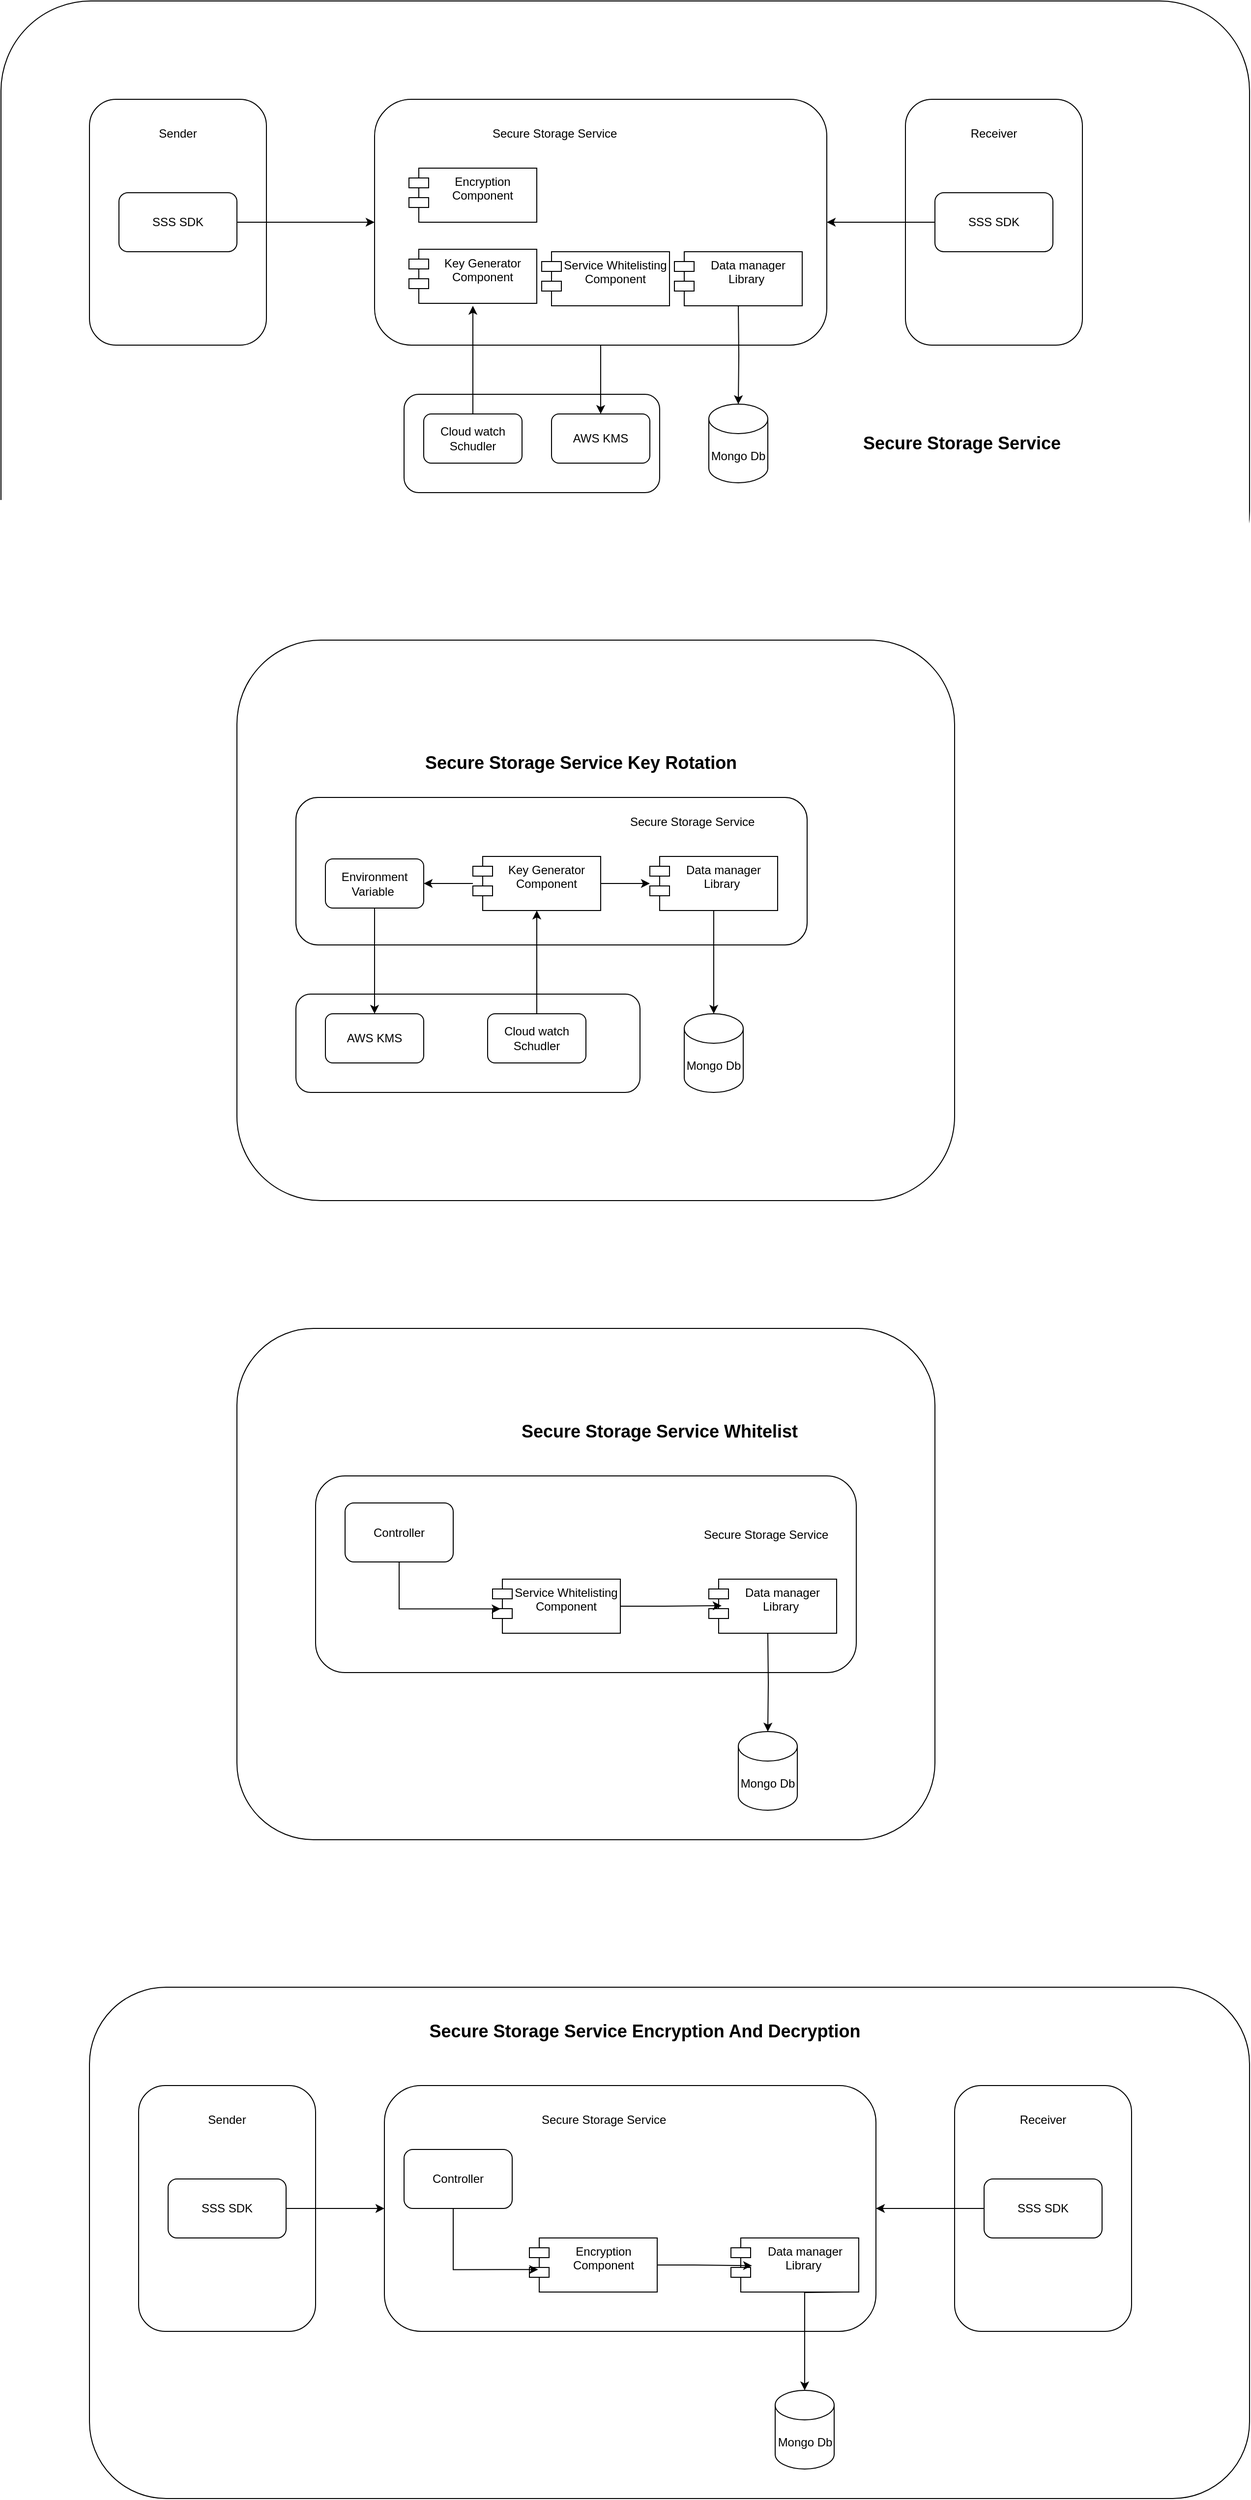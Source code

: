 <mxfile version="24.3.1" type="github">
  <diagram name="Page-1" id="t5791eXkBowNAjBtWBt3">
    <mxGraphModel dx="3676" dy="1394" grid="1" gridSize="10" guides="1" tooltips="1" connect="1" arrows="1" fold="1" page="1" pageScale="1" pageWidth="850" pageHeight="1100" math="0" shadow="0">
      <root>
        <mxCell id="0" />
        <mxCell id="1" parent="0" />
        <mxCell id="cZts-r7HTPAZpy25Qah7-37" value="" style="rounded=1;whiteSpace=wrap;html=1;" vertex="1" parent="1">
          <mxGeometry x="100" y="740" width="730" height="570" as="geometry" />
        </mxCell>
        <mxCell id="cZts-r7HTPAZpy25Qah7-23" value="" style="rounded=1;whiteSpace=wrap;html=1;" vertex="1" parent="1">
          <mxGeometry x="-140" y="90" width="1270" height="610" as="geometry" />
        </mxCell>
        <mxCell id="w8yzD8-JY_WNigiYfDwi-17" value="" style="rounded=1;whiteSpace=wrap;html=1;" parent="1" vertex="1">
          <mxGeometry x="270" y="490" width="260" height="100" as="geometry" />
        </mxCell>
        <mxCell id="cZts-r7HTPAZpy25Qah7-11" style="edgeStyle=orthogonalEdgeStyle;rounded=0;orthogonalLoop=1;jettySize=auto;html=1;" edge="1" parent="1" source="w8yzD8-JY_WNigiYfDwi-4" target="w8yzD8-JY_WNigiYfDwi-18">
          <mxGeometry relative="1" as="geometry" />
        </mxCell>
        <mxCell id="w8yzD8-JY_WNigiYfDwi-4" value="" style="rounded=1;whiteSpace=wrap;html=1;" parent="1" vertex="1">
          <mxGeometry x="240" y="190" width="460" height="250" as="geometry" />
        </mxCell>
        <mxCell id="w8yzD8-JY_WNigiYfDwi-11" value="Mongo Db" style="shape=cylinder3;whiteSpace=wrap;html=1;boundedLbl=1;backgroundOutline=1;size=15;" parent="1" vertex="1">
          <mxGeometry x="580" y="500" width="60" height="80" as="geometry" />
        </mxCell>
        <mxCell id="w8yzD8-JY_WNigiYfDwi-12" style="edgeStyle=orthogonalEdgeStyle;rounded=0;orthogonalLoop=1;jettySize=auto;html=1;entryX=0.5;entryY=0;entryDx=0;entryDy=0;entryPerimeter=0;" parent="1" target="w8yzD8-JY_WNigiYfDwi-11" edge="1">
          <mxGeometry relative="1" as="geometry">
            <mxPoint x="610" y="400" as="sourcePoint" />
          </mxGeometry>
        </mxCell>
        <mxCell id="w8yzD8-JY_WNigiYfDwi-18" value="AWS KMS" style="rounded=1;whiteSpace=wrap;html=1;" parent="1" vertex="1">
          <mxGeometry x="420" y="510" width="100" height="50" as="geometry" />
        </mxCell>
        <mxCell id="cZts-r7HTPAZpy25Qah7-13" style="edgeStyle=orthogonalEdgeStyle;rounded=0;orthogonalLoop=1;jettySize=auto;html=1;entryX=0.5;entryY=1;entryDx=0;entryDy=0;" edge="1" parent="1" source="w8yzD8-JY_WNigiYfDwi-19">
          <mxGeometry relative="1" as="geometry">
            <mxPoint x="340" y="400" as="targetPoint" />
          </mxGeometry>
        </mxCell>
        <mxCell id="w8yzD8-JY_WNigiYfDwi-19" value="Cloud watch Schudler" style="rounded=1;whiteSpace=wrap;html=1;" parent="1" vertex="1">
          <mxGeometry x="290" y="510" width="100" height="50" as="geometry" />
        </mxCell>
        <mxCell id="cZts-r7HTPAZpy25Qah7-1" value="" style="rounded=1;whiteSpace=wrap;html=1;" vertex="1" parent="1">
          <mxGeometry x="-50" y="190" width="180" height="250" as="geometry" />
        </mxCell>
        <mxCell id="cZts-r7HTPAZpy25Qah7-6" style="edgeStyle=orthogonalEdgeStyle;rounded=0;orthogonalLoop=1;jettySize=auto;html=1;entryX=0;entryY=0.5;entryDx=0;entryDy=0;" edge="1" parent="1" source="cZts-r7HTPAZpy25Qah7-2" target="w8yzD8-JY_WNigiYfDwi-4">
          <mxGeometry relative="1" as="geometry" />
        </mxCell>
        <mxCell id="cZts-r7HTPAZpy25Qah7-2" value="SSS SDK" style="rounded=1;whiteSpace=wrap;html=1;" vertex="1" parent="1">
          <mxGeometry x="-20" y="285" width="120" height="60" as="geometry" />
        </mxCell>
        <mxCell id="cZts-r7HTPAZpy25Qah7-3" value="Sender" style="text;html=1;align=center;verticalAlign=middle;whiteSpace=wrap;rounded=0;" vertex="1" parent="1">
          <mxGeometry x="10" y="210" width="60" height="30" as="geometry" />
        </mxCell>
        <mxCell id="cZts-r7HTPAZpy25Qah7-4" value="Secure Storage Service&amp;nbsp;" style="text;html=1;align=center;verticalAlign=middle;whiteSpace=wrap;rounded=0;" vertex="1" parent="1">
          <mxGeometry x="340" y="210" width="170" height="30" as="geometry" />
        </mxCell>
        <mxCell id="cZts-r7HTPAZpy25Qah7-7" value="" style="rounded=1;whiteSpace=wrap;html=1;" vertex="1" parent="1">
          <mxGeometry x="780" y="190" width="180" height="250" as="geometry" />
        </mxCell>
        <mxCell id="cZts-r7HTPAZpy25Qah7-10" style="edgeStyle=orthogonalEdgeStyle;rounded=0;orthogonalLoop=1;jettySize=auto;html=1;entryX=1;entryY=0.5;entryDx=0;entryDy=0;" edge="1" parent="1" source="cZts-r7HTPAZpy25Qah7-8" target="w8yzD8-JY_WNigiYfDwi-4">
          <mxGeometry relative="1" as="geometry" />
        </mxCell>
        <mxCell id="cZts-r7HTPAZpy25Qah7-8" value="SSS SDK" style="rounded=1;whiteSpace=wrap;html=1;" vertex="1" parent="1">
          <mxGeometry x="810" y="285" width="120" height="60" as="geometry" />
        </mxCell>
        <mxCell id="cZts-r7HTPAZpy25Qah7-9" value="Receiver" style="text;html=1;align=center;verticalAlign=middle;whiteSpace=wrap;rounded=0;" vertex="1" parent="1">
          <mxGeometry x="840" y="210" width="60" height="30" as="geometry" />
        </mxCell>
        <mxCell id="cZts-r7HTPAZpy25Qah7-12" style="edgeStyle=orthogonalEdgeStyle;rounded=0;orthogonalLoop=1;jettySize=auto;html=1;exitX=0.5;exitY=1;exitDx=0;exitDy=0;" edge="1" parent="1" source="w8yzD8-JY_WNigiYfDwi-18" target="w8yzD8-JY_WNigiYfDwi-18">
          <mxGeometry relative="1" as="geometry" />
        </mxCell>
        <mxCell id="cZts-r7HTPAZpy25Qah7-14" value="Service Whitelisting Component" style="shape=module;align=left;spacingLeft=20;align=center;verticalAlign=top;whiteSpace=wrap;html=1;" vertex="1" parent="1">
          <mxGeometry x="410" y="345" width="130" height="55" as="geometry" />
        </mxCell>
        <mxCell id="cZts-r7HTPAZpy25Qah7-15" value="Data manager Library&amp;nbsp;" style="shape=module;align=left;spacingLeft=20;align=center;verticalAlign=top;whiteSpace=wrap;html=1;" vertex="1" parent="1">
          <mxGeometry x="545" y="345" width="130" height="55" as="geometry" />
        </mxCell>
        <mxCell id="cZts-r7HTPAZpy25Qah7-17" value="Encryption Component" style="shape=module;align=left;spacingLeft=20;align=center;verticalAlign=top;whiteSpace=wrap;html=1;" vertex="1" parent="1">
          <mxGeometry x="275" y="260" width="130" height="55" as="geometry" />
        </mxCell>
        <mxCell id="cZts-r7HTPAZpy25Qah7-18" value="Key Generator Component" style="shape=module;align=left;spacingLeft=20;align=center;verticalAlign=top;whiteSpace=wrap;html=1;" vertex="1" parent="1">
          <mxGeometry x="275" y="342.5" width="130" height="55" as="geometry" />
        </mxCell>
        <mxCell id="cZts-r7HTPAZpy25Qah7-24" value="&lt;font style=&quot;font-size: 18px;&quot;&gt;Secure Storage Service&amp;nbsp;&lt;/font&gt;" style="text;html=1;align=center;verticalAlign=middle;whiteSpace=wrap;rounded=0;fontStyle=1" vertex="1" parent="1">
          <mxGeometry x="730" y="525" width="220" height="30" as="geometry" />
        </mxCell>
        <mxCell id="cZts-r7HTPAZpy25Qah7-26" value="" style="rounded=1;whiteSpace=wrap;html=1;" vertex="1" parent="1">
          <mxGeometry x="160" y="1100" width="350" height="100" as="geometry" />
        </mxCell>
        <mxCell id="cZts-r7HTPAZpy25Qah7-27" value="" style="rounded=1;whiteSpace=wrap;html=1;" vertex="1" parent="1">
          <mxGeometry x="160" y="900" width="520" height="150" as="geometry" />
        </mxCell>
        <mxCell id="cZts-r7HTPAZpy25Qah7-28" value="Mongo Db" style="shape=cylinder3;whiteSpace=wrap;html=1;boundedLbl=1;backgroundOutline=1;size=15;" vertex="1" parent="1">
          <mxGeometry x="555" y="1120" width="60" height="80" as="geometry" />
        </mxCell>
        <mxCell id="cZts-r7HTPAZpy25Qah7-34" style="edgeStyle=orthogonalEdgeStyle;rounded=0;orthogonalLoop=1;jettySize=auto;html=1;entryX=0.5;entryY=1;entryDx=0;entryDy=0;" edge="1" parent="1" source="cZts-r7HTPAZpy25Qah7-30" target="cZts-r7HTPAZpy25Qah7-33">
          <mxGeometry relative="1" as="geometry" />
        </mxCell>
        <mxCell id="cZts-r7HTPAZpy25Qah7-30" value="Cloud watch Schudler" style="rounded=1;whiteSpace=wrap;html=1;" vertex="1" parent="1">
          <mxGeometry x="355" y="1120" width="100" height="50" as="geometry" />
        </mxCell>
        <mxCell id="cZts-r7HTPAZpy25Qah7-31" value="Secure Storage Service&amp;nbsp;" style="text;html=1;align=center;verticalAlign=middle;whiteSpace=wrap;rounded=0;" vertex="1" parent="1">
          <mxGeometry x="480" y="910" width="170" height="30" as="geometry" />
        </mxCell>
        <mxCell id="cZts-r7HTPAZpy25Qah7-32" value="Data manager Library&amp;nbsp;" style="shape=module;align=left;spacingLeft=20;align=center;verticalAlign=top;whiteSpace=wrap;html=1;" vertex="1" parent="1">
          <mxGeometry x="520" y="960" width="130" height="55" as="geometry" />
        </mxCell>
        <mxCell id="cZts-r7HTPAZpy25Qah7-35" style="edgeStyle=orthogonalEdgeStyle;rounded=0;orthogonalLoop=1;jettySize=auto;html=1;" edge="1" parent="1" source="cZts-r7HTPAZpy25Qah7-33" target="cZts-r7HTPAZpy25Qah7-32">
          <mxGeometry relative="1" as="geometry" />
        </mxCell>
        <mxCell id="cZts-r7HTPAZpy25Qah7-122" style="edgeStyle=orthogonalEdgeStyle;rounded=0;orthogonalLoop=1;jettySize=auto;html=1;entryX=1;entryY=0.5;entryDx=0;entryDy=0;" edge="1" parent="1" source="cZts-r7HTPAZpy25Qah7-33" target="cZts-r7HTPAZpy25Qah7-42">
          <mxGeometry relative="1" as="geometry" />
        </mxCell>
        <mxCell id="cZts-r7HTPAZpy25Qah7-33" value="Key Generator Component" style="shape=module;align=left;spacingLeft=20;align=center;verticalAlign=top;whiteSpace=wrap;html=1;" vertex="1" parent="1">
          <mxGeometry x="340" y="960" width="130" height="55" as="geometry" />
        </mxCell>
        <mxCell id="cZts-r7HTPAZpy25Qah7-36" style="edgeStyle=orthogonalEdgeStyle;rounded=0;orthogonalLoop=1;jettySize=auto;html=1;entryX=0.5;entryY=0;entryDx=0;entryDy=0;entryPerimeter=0;" edge="1" parent="1" source="cZts-r7HTPAZpy25Qah7-32" target="cZts-r7HTPAZpy25Qah7-28">
          <mxGeometry relative="1" as="geometry" />
        </mxCell>
        <mxCell id="cZts-r7HTPAZpy25Qah7-38" value="&lt;span style=&quot;font-size: 18px; font-weight: 700;&quot;&gt;Secure Storage Service Key Rotation&lt;/span&gt;" style="text;html=1;align=center;verticalAlign=middle;whiteSpace=wrap;rounded=0;" vertex="1" parent="1">
          <mxGeometry x="285" y="850" width="330" height="30" as="geometry" />
        </mxCell>
        <mxCell id="cZts-r7HTPAZpy25Qah7-40" value="AWS KMS" style="rounded=1;whiteSpace=wrap;html=1;" vertex="1" parent="1">
          <mxGeometry x="190" y="1120" width="100" height="50" as="geometry" />
        </mxCell>
        <mxCell id="cZts-r7HTPAZpy25Qah7-43" style="edgeStyle=orthogonalEdgeStyle;rounded=0;orthogonalLoop=1;jettySize=auto;html=1;" edge="1" parent="1" source="cZts-r7HTPAZpy25Qah7-42" target="cZts-r7HTPAZpy25Qah7-40">
          <mxGeometry relative="1" as="geometry" />
        </mxCell>
        <mxCell id="cZts-r7HTPAZpy25Qah7-42" value="Environment Variable&amp;nbsp;" style="rounded=1;whiteSpace=wrap;html=1;" vertex="1" parent="1">
          <mxGeometry x="190" y="962.5" width="100" height="50" as="geometry" />
        </mxCell>
        <mxCell id="cZts-r7HTPAZpy25Qah7-44" value="" style="rounded=1;whiteSpace=wrap;html=1;" vertex="1" parent="1">
          <mxGeometry x="100" y="1440" width="710" height="520" as="geometry" />
        </mxCell>
        <mxCell id="cZts-r7HTPAZpy25Qah7-47" value="" style="rounded=1;whiteSpace=wrap;html=1;" vertex="1" parent="1">
          <mxGeometry x="180" y="1590" width="550" height="200" as="geometry" />
        </mxCell>
        <mxCell id="cZts-r7HTPAZpy25Qah7-48" value="Mongo Db" style="shape=cylinder3;whiteSpace=wrap;html=1;boundedLbl=1;backgroundOutline=1;size=15;" vertex="1" parent="1">
          <mxGeometry x="610" y="1850" width="60" height="80" as="geometry" />
        </mxCell>
        <mxCell id="cZts-r7HTPAZpy25Qah7-49" style="edgeStyle=orthogonalEdgeStyle;rounded=0;orthogonalLoop=1;jettySize=auto;html=1;entryX=0.5;entryY=0;entryDx=0;entryDy=0;entryPerimeter=0;" edge="1" parent="1" target="cZts-r7HTPAZpy25Qah7-48">
          <mxGeometry relative="1" as="geometry">
            <mxPoint x="640" y="1750" as="sourcePoint" />
          </mxGeometry>
        </mxCell>
        <mxCell id="cZts-r7HTPAZpy25Qah7-57" value="Secure Storage Service&amp;nbsp;" style="text;html=1;align=center;verticalAlign=middle;whiteSpace=wrap;rounded=0;" vertex="1" parent="1">
          <mxGeometry x="555" y="1635" width="170" height="30" as="geometry" />
        </mxCell>
        <mxCell id="cZts-r7HTPAZpy25Qah7-62" style="edgeStyle=orthogonalEdgeStyle;rounded=0;orthogonalLoop=1;jettySize=auto;html=1;exitX=0.5;exitY=1;exitDx=0;exitDy=0;" edge="1" parent="1">
          <mxGeometry relative="1" as="geometry">
            <mxPoint x="500" y="1910" as="sourcePoint" />
            <mxPoint x="500" y="1910" as="targetPoint" />
          </mxGeometry>
        </mxCell>
        <mxCell id="cZts-r7HTPAZpy25Qah7-63" value="Service Whitelisting Component" style="shape=module;align=left;spacingLeft=20;align=center;verticalAlign=top;whiteSpace=wrap;html=1;" vertex="1" parent="1">
          <mxGeometry x="360" y="1695" width="130" height="55" as="geometry" />
        </mxCell>
        <mxCell id="cZts-r7HTPAZpy25Qah7-64" value="Data manager Library&amp;nbsp;" style="shape=module;align=left;spacingLeft=20;align=center;verticalAlign=top;whiteSpace=wrap;html=1;" vertex="1" parent="1">
          <mxGeometry x="580" y="1695" width="130" height="55" as="geometry" />
        </mxCell>
        <mxCell id="cZts-r7HTPAZpy25Qah7-68" value="&lt;font style=&quot;font-size: 18px;&quot;&gt;Secure Storage Service Whitelist&amp;nbsp;&lt;/font&gt;" style="text;html=1;align=center;verticalAlign=middle;whiteSpace=wrap;rounded=0;fontStyle=1" vertex="1" parent="1">
          <mxGeometry x="385" y="1530" width="295" height="30" as="geometry" />
        </mxCell>
        <mxCell id="cZts-r7HTPAZpy25Qah7-70" style="edgeStyle=orthogonalEdgeStyle;rounded=0;orthogonalLoop=1;jettySize=auto;html=1;entryX=0.1;entryY=0.491;entryDx=0;entryDy=0;entryPerimeter=0;" edge="1" parent="1" source="cZts-r7HTPAZpy25Qah7-63" target="cZts-r7HTPAZpy25Qah7-64">
          <mxGeometry relative="1" as="geometry" />
        </mxCell>
        <mxCell id="cZts-r7HTPAZpy25Qah7-95" value="" style="rounded=1;whiteSpace=wrap;html=1;" vertex="1" parent="1">
          <mxGeometry x="-50" y="2110" width="1180" height="520" as="geometry" />
        </mxCell>
        <mxCell id="cZts-r7HTPAZpy25Qah7-98" value="" style="rounded=1;whiteSpace=wrap;html=1;" vertex="1" parent="1">
          <mxGeometry x="250" y="2210" width="500" height="250" as="geometry" />
        </mxCell>
        <mxCell id="cZts-r7HTPAZpy25Qah7-99" value="Mongo Db" style="shape=cylinder3;whiteSpace=wrap;html=1;boundedLbl=1;backgroundOutline=1;size=15;" vertex="1" parent="1">
          <mxGeometry x="647.5" y="2520" width="60" height="80" as="geometry" />
        </mxCell>
        <mxCell id="cZts-r7HTPAZpy25Qah7-100" style="edgeStyle=orthogonalEdgeStyle;rounded=0;orthogonalLoop=1;jettySize=auto;html=1;entryX=0.5;entryY=0;entryDx=0;entryDy=0;entryPerimeter=0;" edge="1" parent="1" target="cZts-r7HTPAZpy25Qah7-99">
          <mxGeometry relative="1" as="geometry">
            <mxPoint x="717.5" y="2420" as="sourcePoint" />
          </mxGeometry>
        </mxCell>
        <mxCell id="cZts-r7HTPAZpy25Qah7-104" value="" style="rounded=1;whiteSpace=wrap;html=1;" vertex="1" parent="1">
          <mxGeometry y="2210" width="180" height="250" as="geometry" />
        </mxCell>
        <mxCell id="cZts-r7HTPAZpy25Qah7-105" style="edgeStyle=orthogonalEdgeStyle;rounded=0;orthogonalLoop=1;jettySize=auto;html=1;entryX=0;entryY=0.5;entryDx=0;entryDy=0;" edge="1" parent="1" source="cZts-r7HTPAZpy25Qah7-106" target="cZts-r7HTPAZpy25Qah7-98">
          <mxGeometry relative="1" as="geometry" />
        </mxCell>
        <mxCell id="cZts-r7HTPAZpy25Qah7-106" value="SSS SDK" style="rounded=1;whiteSpace=wrap;html=1;" vertex="1" parent="1">
          <mxGeometry x="30" y="2305" width="120" height="60" as="geometry" />
        </mxCell>
        <mxCell id="cZts-r7HTPAZpy25Qah7-107" value="Sender" style="text;html=1;align=center;verticalAlign=middle;whiteSpace=wrap;rounded=0;" vertex="1" parent="1">
          <mxGeometry x="60" y="2230" width="60" height="30" as="geometry" />
        </mxCell>
        <mxCell id="cZts-r7HTPAZpy25Qah7-108" value="Secure Storage Service&amp;nbsp;" style="text;html=1;align=center;verticalAlign=middle;whiteSpace=wrap;rounded=0;" vertex="1" parent="1">
          <mxGeometry x="390" y="2230" width="170" height="30" as="geometry" />
        </mxCell>
        <mxCell id="cZts-r7HTPAZpy25Qah7-109" value="" style="rounded=1;whiteSpace=wrap;html=1;" vertex="1" parent="1">
          <mxGeometry x="830" y="2210" width="180" height="250" as="geometry" />
        </mxCell>
        <mxCell id="cZts-r7HTPAZpy25Qah7-110" style="edgeStyle=orthogonalEdgeStyle;rounded=0;orthogonalLoop=1;jettySize=auto;html=1;entryX=1;entryY=0.5;entryDx=0;entryDy=0;" edge="1" parent="1" source="cZts-r7HTPAZpy25Qah7-111" target="cZts-r7HTPAZpy25Qah7-98">
          <mxGeometry relative="1" as="geometry" />
        </mxCell>
        <mxCell id="cZts-r7HTPAZpy25Qah7-111" value="SSS SDK" style="rounded=1;whiteSpace=wrap;html=1;" vertex="1" parent="1">
          <mxGeometry x="860" y="2305" width="120" height="60" as="geometry" />
        </mxCell>
        <mxCell id="cZts-r7HTPAZpy25Qah7-112" value="Receiver" style="text;html=1;align=center;verticalAlign=middle;whiteSpace=wrap;rounded=0;" vertex="1" parent="1">
          <mxGeometry x="890" y="2230" width="60" height="30" as="geometry" />
        </mxCell>
        <mxCell id="cZts-r7HTPAZpy25Qah7-113" style="edgeStyle=orthogonalEdgeStyle;rounded=0;orthogonalLoop=1;jettySize=auto;html=1;exitX=0.5;exitY=1;exitDx=0;exitDy=0;" edge="1" parent="1">
          <mxGeometry relative="1" as="geometry">
            <mxPoint x="520" y="2580" as="sourcePoint" />
            <mxPoint x="520" y="2580" as="targetPoint" />
          </mxGeometry>
        </mxCell>
        <mxCell id="cZts-r7HTPAZpy25Qah7-115" value="Data manager Library&amp;nbsp;" style="shape=module;align=left;spacingLeft=20;align=center;verticalAlign=top;whiteSpace=wrap;html=1;" vertex="1" parent="1">
          <mxGeometry x="602.5" y="2365" width="130" height="55" as="geometry" />
        </mxCell>
        <mxCell id="cZts-r7HTPAZpy25Qah7-117" value="Encryption Component" style="shape=module;align=left;spacingLeft=20;align=center;verticalAlign=top;whiteSpace=wrap;html=1;" vertex="1" parent="1">
          <mxGeometry x="397.5" y="2365" width="130" height="55" as="geometry" />
        </mxCell>
        <mxCell id="cZts-r7HTPAZpy25Qah7-119" value="&lt;font style=&quot;font-size: 18px;&quot;&gt;Secure Storage Service Encryption And Decryption&amp;nbsp;&lt;/font&gt;" style="text;html=1;align=center;verticalAlign=middle;whiteSpace=wrap;rounded=0;fontStyle=1" vertex="1" parent="1">
          <mxGeometry x="285" y="2140" width="465" height="30" as="geometry" />
        </mxCell>
        <mxCell id="cZts-r7HTPAZpy25Qah7-121" style="edgeStyle=orthogonalEdgeStyle;rounded=0;orthogonalLoop=1;jettySize=auto;html=1;entryX=0.165;entryY=0.513;entryDx=0;entryDy=0;entryPerimeter=0;" edge="1" parent="1" source="cZts-r7HTPAZpy25Qah7-117" target="cZts-r7HTPAZpy25Qah7-115">
          <mxGeometry relative="1" as="geometry" />
        </mxCell>
        <mxCell id="cZts-r7HTPAZpy25Qah7-123" value="Controller" style="rounded=1;whiteSpace=wrap;html=1;" vertex="1" parent="1">
          <mxGeometry x="210" y="1617.5" width="110" height="60" as="geometry" />
        </mxCell>
        <mxCell id="cZts-r7HTPAZpy25Qah7-125" style="edgeStyle=orthogonalEdgeStyle;rounded=0;orthogonalLoop=1;jettySize=auto;html=1;entryX=0.063;entryY=0.549;entryDx=0;entryDy=0;entryPerimeter=0;" edge="1" parent="1" source="cZts-r7HTPAZpy25Qah7-123" target="cZts-r7HTPAZpy25Qah7-63">
          <mxGeometry relative="1" as="geometry">
            <Array as="points">
              <mxPoint x="265" y="1725" />
            </Array>
          </mxGeometry>
        </mxCell>
        <mxCell id="cZts-r7HTPAZpy25Qah7-128" value="Controller" style="rounded=1;whiteSpace=wrap;html=1;" vertex="1" parent="1">
          <mxGeometry x="270" y="2275" width="110" height="60" as="geometry" />
        </mxCell>
        <mxCell id="cZts-r7HTPAZpy25Qah7-129" style="edgeStyle=orthogonalEdgeStyle;rounded=0;orthogonalLoop=1;jettySize=auto;html=1;entryX=0.068;entryY=0.585;entryDx=0;entryDy=0;entryPerimeter=0;" edge="1" parent="1" source="cZts-r7HTPAZpy25Qah7-128" target="cZts-r7HTPAZpy25Qah7-117">
          <mxGeometry relative="1" as="geometry">
            <Array as="points">
              <mxPoint x="320" y="2397" />
            </Array>
          </mxGeometry>
        </mxCell>
      </root>
    </mxGraphModel>
  </diagram>
</mxfile>
